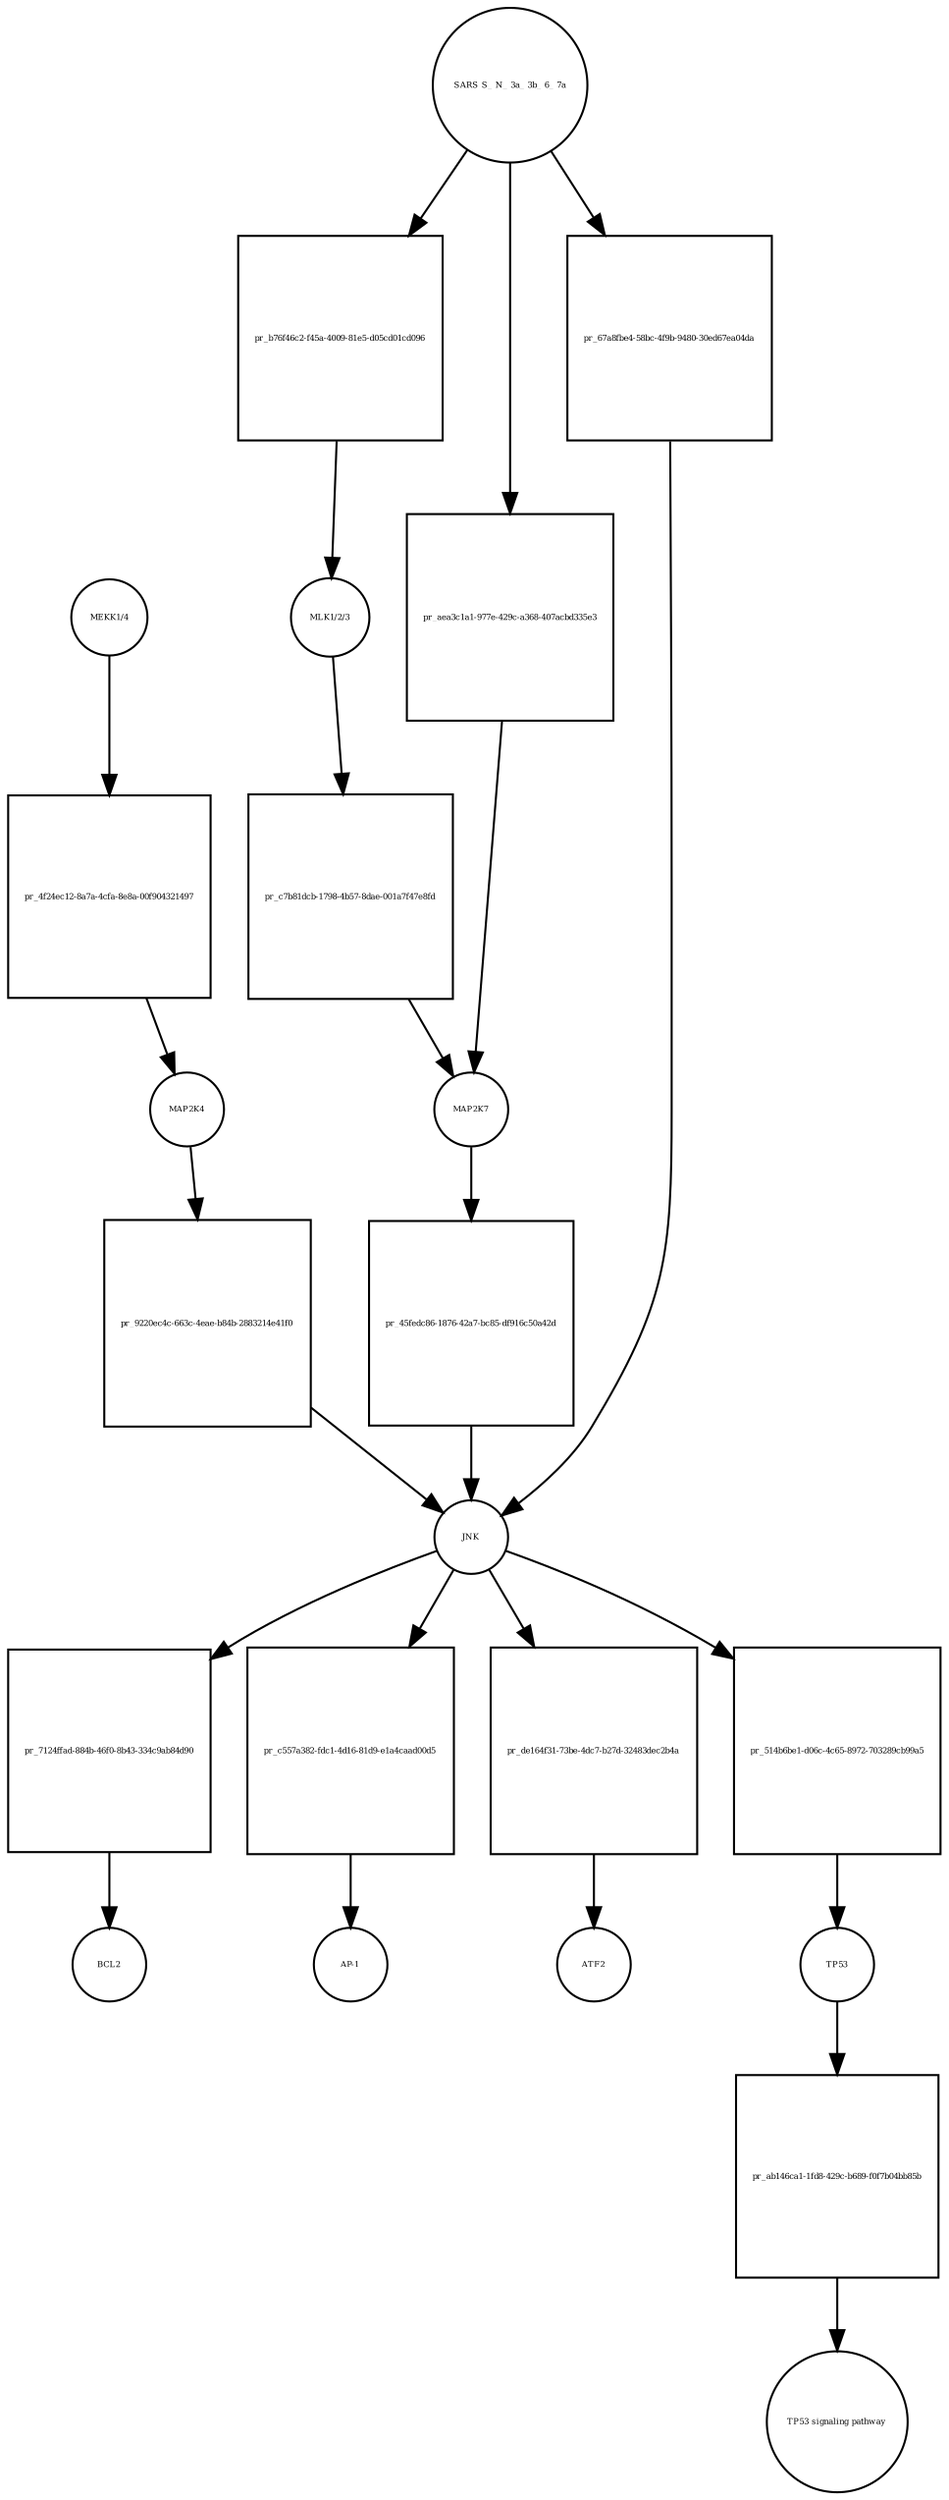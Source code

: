 strict digraph  {
"MEKK1/4" [annotation="", bipartite=0, cls=complex, fontsize=4, label="MEKK1/4", shape=circle];
"pr_4f24ec12-8a7a-4cfa-8e8a-00f904321497" [annotation="", bipartite=1, cls=process, fontsize=4, label="pr_4f24ec12-8a7a-4cfa-8e8a-00f904321497", shape=square];
MAP2K4 [annotation=urn_miriam_uniprot_P45985, bipartite=0, cls=macromolecule, fontsize=4, label=MAP2K4, shape=circle];
"MLK1/2/3" [annotation="", bipartite=0, cls=complex, fontsize=4, label="MLK1/2/3", shape=circle];
"pr_c7b81dcb-1798-4b57-8dae-001a7f47e8fd" [annotation="", bipartite=1, cls=process, fontsize=4, label="pr_c7b81dcb-1798-4b57-8dae-001a7f47e8fd", shape=square];
MAP2K7 [annotation=urn_miriam_uniprot_O14733, bipartite=0, cls=macromolecule, fontsize=4, label=MAP2K7, shape=circle];
"pr_9220ec4c-663c-4eae-b84b-2883214e41f0" [annotation="", bipartite=1, cls=process, fontsize=4, label="pr_9220ec4c-663c-4eae-b84b-2883214e41f0", shape=square];
JNK [annotation="", bipartite=0, cls=complex, fontsize=4, label=JNK, shape=circle];
"pr_45fedc86-1876-42a7-bc85-df916c50a42d" [annotation="", bipartite=1, cls=process, fontsize=4, label="pr_45fedc86-1876-42a7-bc85-df916c50a42d", shape=square];
"pr_7124ffad-884b-46f0-8b43-334c9ab84d90" [annotation="", bipartite=1, cls=process, fontsize=4, label="pr_7124ffad-884b-46f0-8b43-334c9ab84d90", shape=square];
BCL2 [annotation=urn_miriam_uniprot_P10415, bipartite=0, cls=macromolecule, fontsize=4, label=BCL2, shape=circle];
"pr_c557a382-fdc1-4d16-81d9-e1a4caad00d5" [annotation="", bipartite=1, cls=process, fontsize=4, label="pr_c557a382-fdc1-4d16-81d9-e1a4caad00d5", shape=square];
"AP-1" [annotation="", bipartite=0, cls=complex, fontsize=4, label="AP-1", shape=circle];
"SARS S_ N_ 3a_ 3b_ 6_ 7a" [annotation="", bipartite=0, cls=macromolecule, fontsize=4, label="SARS S_ N_ 3a_ 3b_ 6_ 7a", shape=circle];
"pr_b76f46c2-f45a-4009-81e5-d05cd01cd096" [annotation="", bipartite=1, cls=process, fontsize=4, label="pr_b76f46c2-f45a-4009-81e5-d05cd01cd096", shape=square];
"pr_de164f31-73be-4dc7-b27d-32483dec2b4a" [annotation="", bipartite=1, cls=process, fontsize=4, label="pr_de164f31-73be-4dc7-b27d-32483dec2b4a", shape=square];
ATF2 [annotation=urn_miriam_uniprot_P15336, bipartite=0, cls=macromolecule, fontsize=4, label=ATF2, shape=circle];
"pr_514b6be1-d06c-4c65-8972-703289cb99a5" [annotation="", bipartite=1, cls=process, fontsize=4, label="pr_514b6be1-d06c-4c65-8972-703289cb99a5", shape=square];
TP53 [annotation=urn_miriam_uniprot_P04637, bipartite=0, cls=macromolecule, fontsize=4, label=TP53, shape=circle];
"pr_ab146ca1-1fd8-429c-b689-f0f7b04bb85b" [annotation="", bipartite=1, cls=process, fontsize=4, label="pr_ab146ca1-1fd8-429c-b689-f0f7b04bb85b", shape=square];
"TP53 signaling pathway" [annotation="", bipartite=0, cls="unspecified entity", fontsize=4, label="TP53 signaling pathway", shape=circle];
"pr_aea3c1a1-977e-429c-a368-407acbd335e3" [annotation="", bipartite=1, cls=process, fontsize=4, label="pr_aea3c1a1-977e-429c-a368-407acbd335e3", shape=square];
"pr_67a8fbe4-58bc-4f9b-9480-30ed67ea04da" [annotation="", bipartite=1, cls=process, fontsize=4, label="pr_67a8fbe4-58bc-4f9b-9480-30ed67ea04da", shape=square];
"MEKK1/4" -> "pr_4f24ec12-8a7a-4cfa-8e8a-00f904321497"  [annotation="", interaction_type=consumption];
"pr_4f24ec12-8a7a-4cfa-8e8a-00f904321497" -> MAP2K4  [annotation="", interaction_type=production];
MAP2K4 -> "pr_9220ec4c-663c-4eae-b84b-2883214e41f0"  [annotation="", interaction_type=consumption];
"MLK1/2/3" -> "pr_c7b81dcb-1798-4b57-8dae-001a7f47e8fd"  [annotation="", interaction_type=consumption];
"pr_c7b81dcb-1798-4b57-8dae-001a7f47e8fd" -> MAP2K7  [annotation="", interaction_type=production];
MAP2K7 -> "pr_45fedc86-1876-42a7-bc85-df916c50a42d"  [annotation="", interaction_type=consumption];
"pr_9220ec4c-663c-4eae-b84b-2883214e41f0" -> JNK  [annotation="", interaction_type=production];
JNK -> "pr_7124ffad-884b-46f0-8b43-334c9ab84d90"  [annotation="", interaction_type=consumption];
JNK -> "pr_c557a382-fdc1-4d16-81d9-e1a4caad00d5"  [annotation="", interaction_type=consumption];
JNK -> "pr_de164f31-73be-4dc7-b27d-32483dec2b4a"  [annotation="", interaction_type=consumption];
JNK -> "pr_514b6be1-d06c-4c65-8972-703289cb99a5"  [annotation="", interaction_type=consumption];
"pr_45fedc86-1876-42a7-bc85-df916c50a42d" -> JNK  [annotation="", interaction_type=production];
"pr_7124ffad-884b-46f0-8b43-334c9ab84d90" -> BCL2  [annotation="", interaction_type=production];
"pr_c557a382-fdc1-4d16-81d9-e1a4caad00d5" -> "AP-1"  [annotation="", interaction_type=production];
"SARS S_ N_ 3a_ 3b_ 6_ 7a" -> "pr_b76f46c2-f45a-4009-81e5-d05cd01cd096"  [annotation="", interaction_type=consumption];
"SARS S_ N_ 3a_ 3b_ 6_ 7a" -> "pr_aea3c1a1-977e-429c-a368-407acbd335e3"  [annotation="", interaction_type=consumption];
"SARS S_ N_ 3a_ 3b_ 6_ 7a" -> "pr_67a8fbe4-58bc-4f9b-9480-30ed67ea04da"  [annotation="", interaction_type=consumption];
"pr_b76f46c2-f45a-4009-81e5-d05cd01cd096" -> "MLK1/2/3"  [annotation="", interaction_type=production];
"pr_de164f31-73be-4dc7-b27d-32483dec2b4a" -> ATF2  [annotation="", interaction_type=production];
"pr_514b6be1-d06c-4c65-8972-703289cb99a5" -> TP53  [annotation="", interaction_type=production];
TP53 -> "pr_ab146ca1-1fd8-429c-b689-f0f7b04bb85b"  [annotation="", interaction_type=consumption];
"pr_ab146ca1-1fd8-429c-b689-f0f7b04bb85b" -> "TP53 signaling pathway"  [annotation="", interaction_type=production];
"pr_aea3c1a1-977e-429c-a368-407acbd335e3" -> MAP2K7  [annotation="", interaction_type=production];
"pr_67a8fbe4-58bc-4f9b-9480-30ed67ea04da" -> JNK  [annotation="", interaction_type=production];
}
